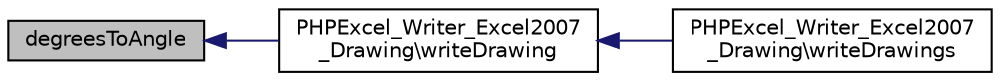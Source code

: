 digraph "degreesToAngle"
{
  edge [fontname="Helvetica",fontsize="10",labelfontname="Helvetica",labelfontsize="10"];
  node [fontname="Helvetica",fontsize="10",shape=record];
  rankdir="LR";
  Node21 [label="degreesToAngle",height=0.2,width=0.4,color="black", fillcolor="grey75", style="filled", fontcolor="black"];
  Node21 -> Node22 [dir="back",color="midnightblue",fontsize="10",style="solid",fontname="Helvetica"];
  Node22 [label="PHPExcel_Writer_Excel2007\l_Drawing\\writeDrawing",height=0.2,width=0.4,color="black", fillcolor="white", style="filled",URL="$class_p_h_p_excel___writer___excel2007___drawing.html#a6415c9eac484563fadf06ac57984b255"];
  Node22 -> Node23 [dir="back",color="midnightblue",fontsize="10",style="solid",fontname="Helvetica"];
  Node23 [label="PHPExcel_Writer_Excel2007\l_Drawing\\writeDrawings",height=0.2,width=0.4,color="black", fillcolor="white", style="filled",URL="$class_p_h_p_excel___writer___excel2007___drawing.html#a7380256853345e10896c8ec8c17d9ef5"];
}
